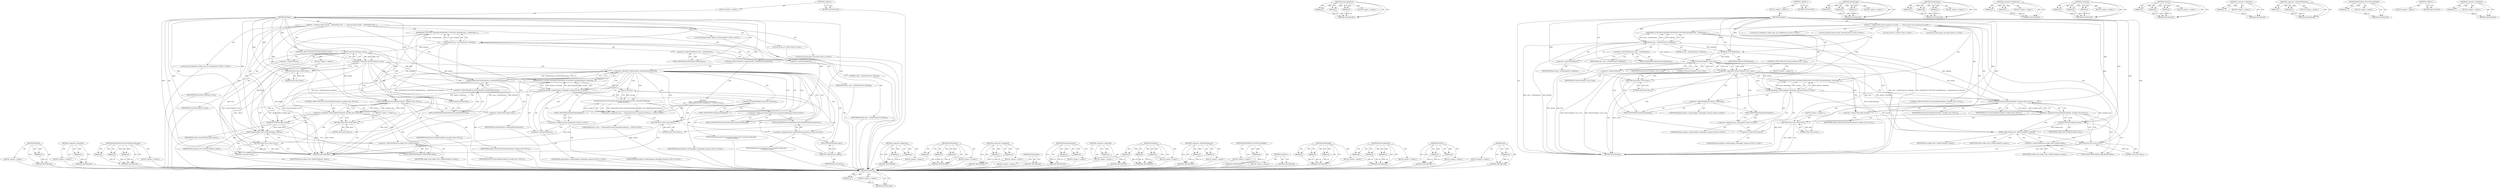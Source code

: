 digraph "&lt;operator&gt;.logicalNot" {
vulnerable_181 [label=<(METHOD,DCHECK)>];
vulnerable_182 [label=<(PARAM,p1)>];
vulnerable_183 [label=<(BLOCK,&lt;empty&gt;,&lt;empty&gt;)>];
vulnerable_184 [label=<(METHOD_RETURN,ANY)>];
vulnerable_132 [label=<(METHOD,&lt;operator&gt;.logicalNot)>];
vulnerable_133 [label=<(PARAM,p1)>];
vulnerable_134 [label=<(BLOCK,&lt;empty&gt;,&lt;empty&gt;)>];
vulnerable_135 [label=<(METHOD_RETURN,ANY)>];
vulnerable_154 [label=<(METHOD,ExtensionErrorUtils.FormatErrorMessage)>];
vulnerable_155 [label=<(PARAM,p1)>];
vulnerable_156 [label=<(PARAM,p2)>];
vulnerable_157 [label=<(PARAM,p3)>];
vulnerable_158 [label=<(BLOCK,&lt;empty&gt;,&lt;empty&gt;)>];
vulnerable_159 [label=<(METHOD_RETURN,ANY)>];
vulnerable_6 [label=<(METHOD,&lt;global&gt;)<SUB>1</SUB>>];
vulnerable_7 [label=<(BLOCK,&lt;empty&gt;,&lt;empty&gt;)<SUB>1</SUB>>];
vulnerable_8 [label=<(METHOD,RunImpl)<SUB>1</SUB>>];
vulnerable_9 [label=<(BLOCK,{
   DictionaryValue* details;
   EXTENSION_FUN...,{
   DictionaryValue* details;
   EXTENSION_FUN...)<SUB>1</SUB>>];
vulnerable_10 [label="<(LOCAL,DictionaryValue* details: DictionaryValue*)<SUB>2</SUB>>"];
vulnerable_11 [label=<(EXTENSION_FUNCTION_VALIDATE,EXTENSION_FUNCTION_VALIDATE(args_-&gt;GetDictionar...)<SUB>3</SUB>>];
vulnerable_12 [label=<(GetDictionary,args_-&gt;GetDictionary(0, &amp;details))<SUB>3</SUB>>];
vulnerable_13 [label=<(&lt;operator&gt;.indirectFieldAccess,args_-&gt;GetDictionary)<SUB>3</SUB>>];
vulnerable_14 [label=<(IDENTIFIER,args_,args_-&gt;GetDictionary(0, &amp;details))<SUB>3</SUB>>];
vulnerable_15 [label=<(FIELD_IDENTIFIER,GetDictionary,GetDictionary)<SUB>3</SUB>>];
vulnerable_16 [label=<(LITERAL,0,args_-&gt;GetDictionary(0, &amp;details))<SUB>3</SUB>>];
vulnerable_17 [label=<(&lt;operator&gt;.addressOf,&amp;details)<SUB>3</SUB>>];
vulnerable_18 [label=<(IDENTIFIER,details,args_-&gt;GetDictionary(0, &amp;details))<SUB>3</SUB>>];
vulnerable_19 [label="<(LOCAL,GURL url: GURL)<SUB>5</SUB>>"];
vulnerable_20 [label=<(CONTROL_STRUCTURE,IF,if (!ParseUrl(details, &amp;url)))<SUB>6</SUB>>];
vulnerable_21 [label=<(&lt;operator&gt;.logicalNot,!ParseUrl(details, &amp;url))<SUB>6</SUB>>];
vulnerable_22 [label=<(ParseUrl,ParseUrl(details, &amp;url))<SUB>6</SUB>>];
vulnerable_23 [label=<(IDENTIFIER,details,ParseUrl(details, &amp;url))<SUB>6</SUB>>];
vulnerable_24 [label=<(&lt;operator&gt;.addressOf,&amp;url)<SUB>6</SUB>>];
vulnerable_25 [label=<(IDENTIFIER,url,ParseUrl(details, &amp;url))<SUB>6</SUB>>];
vulnerable_26 [label=<(BLOCK,&lt;empty&gt;,&lt;empty&gt;)<SUB>7</SUB>>];
vulnerable_27 [label=<(RETURN,return false;,return false;)<SUB>7</SUB>>];
vulnerable_28 [label=<(LITERAL,false,return false;)<SUB>7</SUB>>];
vulnerable_29 [label=<(CONTROL_STRUCTURE,IF,if (!GetExtension()-&gt;HasHostPermission(url)))<SUB>8</SUB>>];
vulnerable_30 [label=<(&lt;operator&gt;.logicalNot,!GetExtension()-&gt;HasHostPermission(url))<SUB>8</SUB>>];
vulnerable_31 [label=<(HasHostPermission,GetExtension()-&gt;HasHostPermission(url))<SUB>8</SUB>>];
vulnerable_32 [label=<(&lt;operator&gt;.indirectFieldAccess,GetExtension()-&gt;HasHostPermission)<SUB>8</SUB>>];
vulnerable_33 [label=<(GetExtension,GetExtension())<SUB>8</SUB>>];
vulnerable_34 [label=<(FIELD_IDENTIFIER,HasHostPermission,HasHostPermission)<SUB>8</SUB>>];
vulnerable_35 [label=<(IDENTIFIER,url,GetExtension()-&gt;HasHostPermission(url))<SUB>8</SUB>>];
vulnerable_36 [label="<(BLOCK,{
    error_ = ExtensionErrorUtils::FormatError...,{
    error_ = ExtensionErrorUtils::FormatError...)<SUB>8</SUB>>"];
vulnerable_37 [label="<(&lt;operator&gt;.assignment,error_ = ExtensionErrorUtils::FormatErrorMessag...)<SUB>9</SUB>>"];
vulnerable_38 [label="<(IDENTIFIER,error_,error_ = ExtensionErrorUtils::FormatErrorMessag...)<SUB>9</SUB>>"];
vulnerable_39 [label="<(ExtensionErrorUtils.FormatErrorMessage,ExtensionErrorUtils::FormatErrorMessage(
      ...)<SUB>9</SUB>>"];
vulnerable_40 [label="<(&lt;operator&gt;.fieldAccess,ExtensionErrorUtils::FormatErrorMessage)<SUB>9</SUB>>"];
vulnerable_41 [label="<(IDENTIFIER,ExtensionErrorUtils,ExtensionErrorUtils::FormatErrorMessage(
      ...)<SUB>9</SUB>>"];
vulnerable_42 [label=<(FIELD_IDENTIFIER,FormatErrorMessage,FormatErrorMessage)<SUB>9</SUB>>];
vulnerable_43 [label="<(&lt;operator&gt;.fieldAccess,keys::kNoHostPermissionsError)<SUB>10</SUB>>"];
vulnerable_44 [label="<(IDENTIFIER,keys,ExtensionErrorUtils::FormatErrorMessage(
      ...)<SUB>10</SUB>>"];
vulnerable_45 [label=<(FIELD_IDENTIFIER,kNoHostPermissionsError,kNoHostPermissionsError)<SUB>10</SUB>>];
vulnerable_46 [label=<(spec,url.spec())<SUB>10</SUB>>];
vulnerable_47 [label=<(&lt;operator&gt;.fieldAccess,url.spec)<SUB>10</SUB>>];
vulnerable_48 [label=<(IDENTIFIER,url,url.spec())<SUB>10</SUB>>];
vulnerable_49 [label=<(FIELD_IDENTIFIER,spec,spec)<SUB>10</SUB>>];
vulnerable_50 [label=<(RETURN,return false;,return false;)<SUB>11</SUB>>];
vulnerable_51 [label=<(LITERAL,false,return false;)<SUB>11</SUB>>];
vulnerable_52 [label="<(LOCAL,std.string name: std.string)<SUB>14</SUB>>"];
vulnerable_53 [label=<(EXTENSION_FUNCTION_VALIDATE,EXTENSION_FUNCTION_VALIDATE(details-&gt;GetString(...)<SUB>15</SUB>>];
vulnerable_54 [label="<(GetString,details-&gt;GetString(keys::kNameKey, &amp;name))<SUB>15</SUB>>"];
vulnerable_55 [label=<(&lt;operator&gt;.indirectFieldAccess,details-&gt;GetString)<SUB>15</SUB>>];
vulnerable_56 [label="<(IDENTIFIER,details,details-&gt;GetString(keys::kNameKey, &amp;name))<SUB>15</SUB>>"];
vulnerable_57 [label=<(FIELD_IDENTIFIER,GetString,GetString)<SUB>15</SUB>>];
vulnerable_58 [label="<(&lt;operator&gt;.fieldAccess,keys::kNameKey)<SUB>15</SUB>>"];
vulnerable_59 [label="<(IDENTIFIER,keys,details-&gt;GetString(keys::kNameKey, &amp;name))<SUB>15</SUB>>"];
vulnerable_60 [label=<(FIELD_IDENTIFIER,kNameKey,kNameKey)<SUB>15</SUB>>];
vulnerable_61 [label=<(&lt;operator&gt;.addressOf,&amp;name)<SUB>15</SUB>>];
vulnerable_62 [label="<(IDENTIFIER,name,details-&gt;GetString(keys::kNameKey, &amp;name))<SUB>15</SUB>>"];
vulnerable_63 [label="<(LOCAL,net.CookieStore* cookie_store: net.CookieStore*)<SUB>17</SUB>>"];
vulnerable_64 [label=<(CONTROL_STRUCTURE,IF,if (!ParseCookieStore(details, &amp;cookie_store, NULL)))<SUB>18</SUB>>];
vulnerable_65 [label=<(&lt;operator&gt;.logicalNot,!ParseCookieStore(details, &amp;cookie_store, NULL))<SUB>18</SUB>>];
vulnerable_66 [label=<(ParseCookieStore,ParseCookieStore(details, &amp;cookie_store, NULL))<SUB>18</SUB>>];
vulnerable_67 [label=<(IDENTIFIER,details,ParseCookieStore(details, &amp;cookie_store, NULL))<SUB>18</SUB>>];
vulnerable_68 [label=<(&lt;operator&gt;.addressOf,&amp;cookie_store)<SUB>18</SUB>>];
vulnerable_69 [label=<(IDENTIFIER,cookie_store,ParseCookieStore(details, &amp;cookie_store, NULL))<SUB>18</SUB>>];
vulnerable_70 [label=<(IDENTIFIER,NULL,ParseCookieStore(details, &amp;cookie_store, NULL))<SUB>18</SUB>>];
vulnerable_71 [label=<(BLOCK,&lt;empty&gt;,&lt;empty&gt;)<SUB>19</SUB>>];
vulnerable_72 [label=<(RETURN,return false;,return false;)<SUB>19</SUB>>];
vulnerable_73 [label=<(LITERAL,false,return false;)<SUB>19</SUB>>];
vulnerable_74 [label=<(DCHECK,DCHECK(cookie_store))<SUB>20</SUB>>];
vulnerable_75 [label=<(IDENTIFIER,cookie_store,DCHECK(cookie_store))<SUB>20</SUB>>];
vulnerable_76 [label=<(DeleteCookie,cookie_store-&gt;DeleteCookie(url, name))<SUB>22</SUB>>];
vulnerable_77 [label=<(&lt;operator&gt;.indirectFieldAccess,cookie_store-&gt;DeleteCookie)<SUB>22</SUB>>];
vulnerable_78 [label=<(IDENTIFIER,cookie_store,cookie_store-&gt;DeleteCookie(url, name))<SUB>22</SUB>>];
vulnerable_79 [label=<(FIELD_IDENTIFIER,DeleteCookie,DeleteCookie)<SUB>22</SUB>>];
vulnerable_80 [label=<(IDENTIFIER,url,cookie_store-&gt;DeleteCookie(url, name))<SUB>22</SUB>>];
vulnerable_81 [label=<(IDENTIFIER,name,cookie_store-&gt;DeleteCookie(url, name))<SUB>22</SUB>>];
vulnerable_82 [label=<(RETURN,return true;,return true;)<SUB>23</SUB>>];
vulnerable_83 [label=<(LITERAL,true,return true;)<SUB>23</SUB>>];
vulnerable_84 [label=<(METHOD_RETURN,bool)<SUB>1</SUB>>];
vulnerable_86 [label=<(METHOD_RETURN,ANY)<SUB>1</SUB>>];
vulnerable_160 [label=<(METHOD,&lt;operator&gt;.fieldAccess)>];
vulnerable_161 [label=<(PARAM,p1)>];
vulnerable_162 [label=<(PARAM,p2)>];
vulnerable_163 [label=<(BLOCK,&lt;empty&gt;,&lt;empty&gt;)>];
vulnerable_164 [label=<(METHOD_RETURN,ANY)>];
vulnerable_117 [label=<(METHOD,GetDictionary)>];
vulnerable_118 [label=<(PARAM,p1)>];
vulnerable_119 [label=<(PARAM,p2)>];
vulnerable_120 [label=<(PARAM,p3)>];
vulnerable_121 [label=<(BLOCK,&lt;empty&gt;,&lt;empty&gt;)>];
vulnerable_122 [label=<(METHOD_RETURN,ANY)>];
vulnerable_149 [label=<(METHOD,&lt;operator&gt;.assignment)>];
vulnerable_150 [label=<(PARAM,p1)>];
vulnerable_151 [label=<(PARAM,p2)>];
vulnerable_152 [label=<(BLOCK,&lt;empty&gt;,&lt;empty&gt;)>];
vulnerable_153 [label=<(METHOD_RETURN,ANY)>];
vulnerable_146 [label=<(METHOD,GetExtension)>];
vulnerable_147 [label=<(BLOCK,&lt;empty&gt;,&lt;empty&gt;)>];
vulnerable_148 [label=<(METHOD_RETURN,ANY)>];
vulnerable_141 [label=<(METHOD,HasHostPermission)>];
vulnerable_142 [label=<(PARAM,p1)>];
vulnerable_143 [label=<(PARAM,p2)>];
vulnerable_144 [label=<(BLOCK,&lt;empty&gt;,&lt;empty&gt;)>];
vulnerable_145 [label=<(METHOD_RETURN,ANY)>];
vulnerable_128 [label=<(METHOD,&lt;operator&gt;.addressOf)>];
vulnerable_129 [label=<(PARAM,p1)>];
vulnerable_130 [label=<(BLOCK,&lt;empty&gt;,&lt;empty&gt;)>];
vulnerable_131 [label=<(METHOD_RETURN,ANY)>];
vulnerable_169 [label=<(METHOD,GetString)>];
vulnerable_170 [label=<(PARAM,p1)>];
vulnerable_171 [label=<(PARAM,p2)>];
vulnerable_172 [label=<(PARAM,p3)>];
vulnerable_173 [label=<(BLOCK,&lt;empty&gt;,&lt;empty&gt;)>];
vulnerable_174 [label=<(METHOD_RETURN,ANY)>];
vulnerable_123 [label=<(METHOD,&lt;operator&gt;.indirectFieldAccess)>];
vulnerable_124 [label=<(PARAM,p1)>];
vulnerable_125 [label=<(PARAM,p2)>];
vulnerable_126 [label=<(BLOCK,&lt;empty&gt;,&lt;empty&gt;)>];
vulnerable_127 [label=<(METHOD_RETURN,ANY)>];
vulnerable_113 [label=<(METHOD,EXTENSION_FUNCTION_VALIDATE)>];
vulnerable_114 [label=<(PARAM,p1)>];
vulnerable_115 [label=<(BLOCK,&lt;empty&gt;,&lt;empty&gt;)>];
vulnerable_116 [label=<(METHOD_RETURN,ANY)>];
vulnerable_107 [label=<(METHOD,&lt;global&gt;)<SUB>1</SUB>>];
vulnerable_108 [label=<(BLOCK,&lt;empty&gt;,&lt;empty&gt;)>];
vulnerable_109 [label=<(METHOD_RETURN,ANY)>];
vulnerable_185 [label=<(METHOD,DeleteCookie)>];
vulnerable_186 [label=<(PARAM,p1)>];
vulnerable_187 [label=<(PARAM,p2)>];
vulnerable_188 [label=<(PARAM,p3)>];
vulnerable_189 [label=<(BLOCK,&lt;empty&gt;,&lt;empty&gt;)>];
vulnerable_190 [label=<(METHOD_RETURN,ANY)>];
vulnerable_175 [label=<(METHOD,ParseCookieStore)>];
vulnerable_176 [label=<(PARAM,p1)>];
vulnerable_177 [label=<(PARAM,p2)>];
vulnerable_178 [label=<(PARAM,p3)>];
vulnerable_179 [label=<(BLOCK,&lt;empty&gt;,&lt;empty&gt;)>];
vulnerable_180 [label=<(METHOD_RETURN,ANY)>];
vulnerable_136 [label=<(METHOD,ParseUrl)>];
vulnerable_137 [label=<(PARAM,p1)>];
vulnerable_138 [label=<(PARAM,p2)>];
vulnerable_139 [label=<(BLOCK,&lt;empty&gt;,&lt;empty&gt;)>];
vulnerable_140 [label=<(METHOD_RETURN,ANY)>];
vulnerable_165 [label=<(METHOD,spec)>];
vulnerable_166 [label=<(PARAM,p1)>];
vulnerable_167 [label=<(BLOCK,&lt;empty&gt;,&lt;empty&gt;)>];
vulnerable_168 [label=<(METHOD_RETURN,ANY)>];
fixed_112 [label=<(METHOD,DCHECK)>];
fixed_113 [label=<(PARAM,p1)>];
fixed_114 [label=<(BLOCK,&lt;empty&gt;,&lt;empty&gt;)>];
fixed_115 [label=<(METHOD_RETURN,ANY)>];
fixed_137 [label=<(METHOD,ParseCookieStore)>];
fixed_138 [label=<(PARAM,p1)>];
fixed_139 [label=<(PARAM,p2)>];
fixed_140 [label=<(PARAM,p3)>];
fixed_141 [label=<(BLOCK,&lt;empty&gt;,&lt;empty&gt;)>];
fixed_142 [label=<(METHOD_RETURN,ANY)>];
fixed_6 [label=<(METHOD,&lt;global&gt;)<SUB>1</SUB>>];
fixed_7 [label=<(BLOCK,&lt;empty&gt;,&lt;empty&gt;)<SUB>1</SUB>>];
fixed_8 [label=<(METHOD,RunImpl)<SUB>1</SUB>>];
fixed_9 [label=<(BLOCK,{
  // Return false if the arguments are malfor...,{
  // Return false if the arguments are malfor...)<SUB>1</SUB>>];
fixed_10 [label="<(LOCAL,DictionaryValue* details: DictionaryValue*)<SUB>3</SUB>>"];
fixed_11 [label=<(EXTENSION_FUNCTION_VALIDATE,EXTENSION_FUNCTION_VALIDATE(args_-&gt;GetDictionar...)<SUB>4</SUB>>];
fixed_12 [label=<(GetDictionary,args_-&gt;GetDictionary(0, &amp;details))<SUB>4</SUB>>];
fixed_13 [label=<(&lt;operator&gt;.indirectFieldAccess,args_-&gt;GetDictionary)<SUB>4</SUB>>];
fixed_14 [label=<(IDENTIFIER,args_,args_-&gt;GetDictionary(0, &amp;details))<SUB>4</SUB>>];
fixed_15 [label=<(FIELD_IDENTIFIER,GetDictionary,GetDictionary)<SUB>4</SUB>>];
fixed_16 [label=<(LITERAL,0,args_-&gt;GetDictionary(0, &amp;details))<SUB>4</SUB>>];
fixed_17 [label=<(&lt;operator&gt;.addressOf,&amp;details)<SUB>4</SUB>>];
fixed_18 [label=<(IDENTIFIER,details,args_-&gt;GetDictionary(0, &amp;details))<SUB>4</SUB>>];
fixed_19 [label=<(DCHECK,DCHECK(details))<SUB>5</SUB>>];
fixed_20 [label=<(IDENTIFIER,details,DCHECK(details))<SUB>5</SUB>>];
fixed_21 [label="<(LOCAL,GURL url: GURL)<SUB>7</SUB>>"];
fixed_22 [label=<(CONTROL_STRUCTURE,IF,if (!ParseUrl(details, &amp;url, true)))<SUB>8</SUB>>];
fixed_23 [label=<(&lt;operator&gt;.logicalNot,!ParseUrl(details, &amp;url, true))<SUB>8</SUB>>];
fixed_24 [label=<(ParseUrl,ParseUrl(details, &amp;url, true))<SUB>8</SUB>>];
fixed_25 [label=<(IDENTIFIER,details,ParseUrl(details, &amp;url, true))<SUB>8</SUB>>];
fixed_26 [label=<(&lt;operator&gt;.addressOf,&amp;url)<SUB>8</SUB>>];
fixed_27 [label=<(IDENTIFIER,url,ParseUrl(details, &amp;url, true))<SUB>8</SUB>>];
fixed_28 [label=<(LITERAL,true,ParseUrl(details, &amp;url, true))<SUB>8</SUB>>];
fixed_29 [label=<(BLOCK,&lt;empty&gt;,&lt;empty&gt;)<SUB>9</SUB>>];
fixed_30 [label=<(RETURN,return false;,return false;)<SUB>9</SUB>>];
fixed_31 [label=<(LITERAL,false,return false;)<SUB>9</SUB>>];
fixed_32 [label="<(LOCAL,std.string name: std.string)<SUB>11</SUB>>"];
fixed_33 [label=<(EXTENSION_FUNCTION_VALIDATE,EXTENSION_FUNCTION_VALIDATE(details-&gt;GetString(...)<SUB>13</SUB>>];
fixed_34 [label="<(GetString,details-&gt;GetString(keys::kNameKey, &amp;name))<SUB>13</SUB>>"];
fixed_35 [label=<(&lt;operator&gt;.indirectFieldAccess,details-&gt;GetString)<SUB>13</SUB>>];
fixed_36 [label="<(IDENTIFIER,details,details-&gt;GetString(keys::kNameKey, &amp;name))<SUB>13</SUB>>"];
fixed_37 [label=<(FIELD_IDENTIFIER,GetString,GetString)<SUB>13</SUB>>];
fixed_38 [label="<(&lt;operator&gt;.fieldAccess,keys::kNameKey)<SUB>13</SUB>>"];
fixed_39 [label="<(IDENTIFIER,keys,details-&gt;GetString(keys::kNameKey, &amp;name))<SUB>13</SUB>>"];
fixed_40 [label=<(FIELD_IDENTIFIER,kNameKey,kNameKey)<SUB>13</SUB>>];
fixed_41 [label=<(&lt;operator&gt;.addressOf,&amp;name)<SUB>13</SUB>>];
fixed_42 [label="<(IDENTIFIER,name,details-&gt;GetString(keys::kNameKey, &amp;name))<SUB>13</SUB>>"];
fixed_43 [label="<(LOCAL,net.CookieStore* cookie_store: net.CookieStore*)<SUB>15</SUB>>"];
fixed_44 [label=<(CONTROL_STRUCTURE,IF,if (!ParseCookieStore(details, &amp;cookie_store, NULL)))<SUB>16</SUB>>];
fixed_45 [label=<(&lt;operator&gt;.logicalNot,!ParseCookieStore(details, &amp;cookie_store, NULL))<SUB>16</SUB>>];
fixed_46 [label=<(ParseCookieStore,ParseCookieStore(details, &amp;cookie_store, NULL))<SUB>16</SUB>>];
fixed_47 [label=<(IDENTIFIER,details,ParseCookieStore(details, &amp;cookie_store, NULL))<SUB>16</SUB>>];
fixed_48 [label=<(&lt;operator&gt;.addressOf,&amp;cookie_store)<SUB>16</SUB>>];
fixed_49 [label=<(IDENTIFIER,cookie_store,ParseCookieStore(details, &amp;cookie_store, NULL))<SUB>16</SUB>>];
fixed_50 [label=<(IDENTIFIER,NULL,ParseCookieStore(details, &amp;cookie_store, NULL))<SUB>16</SUB>>];
fixed_51 [label=<(BLOCK,&lt;empty&gt;,&lt;empty&gt;)<SUB>17</SUB>>];
fixed_52 [label=<(RETURN,return false;,return false;)<SUB>17</SUB>>];
fixed_53 [label=<(LITERAL,false,return false;)<SUB>17</SUB>>];
fixed_54 [label=<(DCHECK,DCHECK(cookie_store))<SUB>18</SUB>>];
fixed_55 [label=<(IDENTIFIER,cookie_store,DCHECK(cookie_store))<SUB>18</SUB>>];
fixed_56 [label=<(DeleteCookie,cookie_store-&gt;DeleteCookie(url, name))<SUB>20</SUB>>];
fixed_57 [label=<(&lt;operator&gt;.indirectFieldAccess,cookie_store-&gt;DeleteCookie)<SUB>20</SUB>>];
fixed_58 [label=<(IDENTIFIER,cookie_store,cookie_store-&gt;DeleteCookie(url, name))<SUB>20</SUB>>];
fixed_59 [label=<(FIELD_IDENTIFIER,DeleteCookie,DeleteCookie)<SUB>20</SUB>>];
fixed_60 [label=<(IDENTIFIER,url,cookie_store-&gt;DeleteCookie(url, name))<SUB>20</SUB>>];
fixed_61 [label=<(IDENTIFIER,name,cookie_store-&gt;DeleteCookie(url, name))<SUB>20</SUB>>];
fixed_62 [label=<(RETURN,return true;,return true;)<SUB>21</SUB>>];
fixed_63 [label=<(LITERAL,true,return true;)<SUB>21</SUB>>];
fixed_64 [label=<(METHOD_RETURN,bool)<SUB>1</SUB>>];
fixed_66 [label=<(METHOD_RETURN,ANY)<SUB>1</SUB>>];
fixed_143 [label=<(METHOD,DeleteCookie)>];
fixed_144 [label=<(PARAM,p1)>];
fixed_145 [label=<(PARAM,p2)>];
fixed_146 [label=<(PARAM,p3)>];
fixed_147 [label=<(BLOCK,&lt;empty&gt;,&lt;empty&gt;)>];
fixed_148 [label=<(METHOD_RETURN,ANY)>];
fixed_97 [label=<(METHOD,GetDictionary)>];
fixed_98 [label=<(PARAM,p1)>];
fixed_99 [label=<(PARAM,p2)>];
fixed_100 [label=<(PARAM,p3)>];
fixed_101 [label=<(BLOCK,&lt;empty&gt;,&lt;empty&gt;)>];
fixed_102 [label=<(METHOD_RETURN,ANY)>];
fixed_132 [label=<(METHOD,&lt;operator&gt;.fieldAccess)>];
fixed_133 [label=<(PARAM,p1)>];
fixed_134 [label=<(PARAM,p2)>];
fixed_135 [label=<(BLOCK,&lt;empty&gt;,&lt;empty&gt;)>];
fixed_136 [label=<(METHOD_RETURN,ANY)>];
fixed_126 [label=<(METHOD,GetString)>];
fixed_127 [label=<(PARAM,p1)>];
fixed_128 [label=<(PARAM,p2)>];
fixed_129 [label=<(PARAM,p3)>];
fixed_130 [label=<(BLOCK,&lt;empty&gt;,&lt;empty&gt;)>];
fixed_131 [label=<(METHOD_RETURN,ANY)>];
fixed_120 [label=<(METHOD,ParseUrl)>];
fixed_121 [label=<(PARAM,p1)>];
fixed_122 [label=<(PARAM,p2)>];
fixed_123 [label=<(PARAM,p3)>];
fixed_124 [label=<(BLOCK,&lt;empty&gt;,&lt;empty&gt;)>];
fixed_125 [label=<(METHOD_RETURN,ANY)>];
fixed_108 [label=<(METHOD,&lt;operator&gt;.addressOf)>];
fixed_109 [label=<(PARAM,p1)>];
fixed_110 [label=<(BLOCK,&lt;empty&gt;,&lt;empty&gt;)>];
fixed_111 [label=<(METHOD_RETURN,ANY)>];
fixed_103 [label=<(METHOD,&lt;operator&gt;.indirectFieldAccess)>];
fixed_104 [label=<(PARAM,p1)>];
fixed_105 [label=<(PARAM,p2)>];
fixed_106 [label=<(BLOCK,&lt;empty&gt;,&lt;empty&gt;)>];
fixed_107 [label=<(METHOD_RETURN,ANY)>];
fixed_93 [label=<(METHOD,EXTENSION_FUNCTION_VALIDATE)>];
fixed_94 [label=<(PARAM,p1)>];
fixed_95 [label=<(BLOCK,&lt;empty&gt;,&lt;empty&gt;)>];
fixed_96 [label=<(METHOD_RETURN,ANY)>];
fixed_87 [label=<(METHOD,&lt;global&gt;)<SUB>1</SUB>>];
fixed_88 [label=<(BLOCK,&lt;empty&gt;,&lt;empty&gt;)>];
fixed_89 [label=<(METHOD_RETURN,ANY)>];
fixed_116 [label=<(METHOD,&lt;operator&gt;.logicalNot)>];
fixed_117 [label=<(PARAM,p1)>];
fixed_118 [label=<(BLOCK,&lt;empty&gt;,&lt;empty&gt;)>];
fixed_119 [label=<(METHOD_RETURN,ANY)>];
vulnerable_181 -> vulnerable_182  [key=0, label="AST: "];
vulnerable_181 -> vulnerable_182  [key=1, label="DDG: "];
vulnerable_181 -> vulnerable_183  [key=0, label="AST: "];
vulnerable_181 -> vulnerable_184  [key=0, label="AST: "];
vulnerable_181 -> vulnerable_184  [key=1, label="CFG: "];
vulnerable_182 -> vulnerable_184  [key=0, label="DDG: p1"];
vulnerable_183 -> fixed_112  [key=0];
vulnerable_184 -> fixed_112  [key=0];
vulnerable_132 -> vulnerable_133  [key=0, label="AST: "];
vulnerable_132 -> vulnerable_133  [key=1, label="DDG: "];
vulnerable_132 -> vulnerable_134  [key=0, label="AST: "];
vulnerable_132 -> vulnerable_135  [key=0, label="AST: "];
vulnerable_132 -> vulnerable_135  [key=1, label="CFG: "];
vulnerable_133 -> vulnerable_135  [key=0, label="DDG: p1"];
vulnerable_134 -> fixed_112  [key=0];
vulnerable_135 -> fixed_112  [key=0];
vulnerable_154 -> vulnerable_155  [key=0, label="AST: "];
vulnerable_154 -> vulnerable_155  [key=1, label="DDG: "];
vulnerable_154 -> vulnerable_158  [key=0, label="AST: "];
vulnerable_154 -> vulnerable_156  [key=0, label="AST: "];
vulnerable_154 -> vulnerable_156  [key=1, label="DDG: "];
vulnerable_154 -> vulnerable_159  [key=0, label="AST: "];
vulnerable_154 -> vulnerable_159  [key=1, label="CFG: "];
vulnerable_154 -> vulnerable_157  [key=0, label="AST: "];
vulnerable_154 -> vulnerable_157  [key=1, label="DDG: "];
vulnerable_155 -> vulnerable_159  [key=0, label="DDG: p1"];
vulnerable_156 -> vulnerable_159  [key=0, label="DDG: p2"];
vulnerable_157 -> vulnerable_159  [key=0, label="DDG: p3"];
vulnerable_158 -> fixed_112  [key=0];
vulnerable_159 -> fixed_112  [key=0];
vulnerable_6 -> vulnerable_7  [key=0, label="AST: "];
vulnerable_6 -> vulnerable_86  [key=0, label="AST: "];
vulnerable_6 -> vulnerable_86  [key=1, label="CFG: "];
vulnerable_7 -> vulnerable_8  [key=0, label="AST: "];
vulnerable_8 -> vulnerable_9  [key=0, label="AST: "];
vulnerable_8 -> vulnerable_84  [key=0, label="AST: "];
vulnerable_8 -> vulnerable_15  [key=0, label="CFG: "];
vulnerable_8 -> vulnerable_82  [key=0, label="DDG: "];
vulnerable_8 -> vulnerable_74  [key=0, label="DDG: "];
vulnerable_8 -> vulnerable_76  [key=0, label="DDG: "];
vulnerable_8 -> vulnerable_83  [key=0, label="DDG: "];
vulnerable_8 -> vulnerable_12  [key=0, label="DDG: "];
vulnerable_8 -> vulnerable_27  [key=0, label="DDG: "];
vulnerable_8 -> vulnerable_50  [key=0, label="DDG: "];
vulnerable_8 -> vulnerable_54  [key=0, label="DDG: "];
vulnerable_8 -> vulnerable_72  [key=0, label="DDG: "];
vulnerable_8 -> vulnerable_22  [key=0, label="DDG: "];
vulnerable_8 -> vulnerable_28  [key=0, label="DDG: "];
vulnerable_8 -> vulnerable_31  [key=0, label="DDG: "];
vulnerable_8 -> vulnerable_51  [key=0, label="DDG: "];
vulnerable_8 -> vulnerable_66  [key=0, label="DDG: "];
vulnerable_8 -> vulnerable_73  [key=0, label="DDG: "];
vulnerable_9 -> vulnerable_10  [key=0, label="AST: "];
vulnerable_9 -> vulnerable_11  [key=0, label="AST: "];
vulnerable_9 -> vulnerable_19  [key=0, label="AST: "];
vulnerable_9 -> vulnerable_20  [key=0, label="AST: "];
vulnerable_9 -> vulnerable_29  [key=0, label="AST: "];
vulnerable_9 -> vulnerable_52  [key=0, label="AST: "];
vulnerable_9 -> vulnerable_53  [key=0, label="AST: "];
vulnerable_9 -> vulnerable_63  [key=0, label="AST: "];
vulnerable_9 -> vulnerable_64  [key=0, label="AST: "];
vulnerable_9 -> vulnerable_74  [key=0, label="AST: "];
vulnerable_9 -> vulnerable_76  [key=0, label="AST: "];
vulnerable_9 -> vulnerable_82  [key=0, label="AST: "];
vulnerable_10 -> fixed_112  [key=0];
vulnerable_11 -> vulnerable_12  [key=0, label="AST: "];
vulnerable_11 -> vulnerable_24  [key=0, label="CFG: "];
vulnerable_11 -> vulnerable_84  [key=0, label="DDG: args_-&gt;GetDictionary(0, &amp;details)"];
vulnerable_11 -> vulnerable_84  [key=1, label="DDG: EXTENSION_FUNCTION_VALIDATE(args_-&gt;GetDictionary(0, &amp;details))"];
vulnerable_12 -> vulnerable_13  [key=0, label="AST: "];
vulnerable_12 -> vulnerable_16  [key=0, label="AST: "];
vulnerable_12 -> vulnerable_17  [key=0, label="AST: "];
vulnerable_12 -> vulnerable_11  [key=0, label="CFG: "];
vulnerable_12 -> vulnerable_11  [key=1, label="DDG: args_-&gt;GetDictionary"];
vulnerable_12 -> vulnerable_11  [key=2, label="DDG: 0"];
vulnerable_12 -> vulnerable_11  [key=3, label="DDG: &amp;details"];
vulnerable_12 -> vulnerable_84  [key=0, label="DDG: args_-&gt;GetDictionary"];
vulnerable_12 -> vulnerable_84  [key=1, label="DDG: &amp;details"];
vulnerable_12 -> vulnerable_22  [key=0, label="DDG: &amp;details"];
vulnerable_12 -> vulnerable_66  [key=0, label="DDG: &amp;details"];
vulnerable_13 -> vulnerable_14  [key=0, label="AST: "];
vulnerable_13 -> vulnerable_15  [key=0, label="AST: "];
vulnerable_13 -> vulnerable_17  [key=0, label="CFG: "];
vulnerable_14 -> fixed_112  [key=0];
vulnerable_15 -> vulnerable_13  [key=0, label="CFG: "];
vulnerable_16 -> fixed_112  [key=0];
vulnerable_17 -> vulnerable_18  [key=0, label="AST: "];
vulnerable_17 -> vulnerable_12  [key=0, label="CFG: "];
vulnerable_18 -> fixed_112  [key=0];
vulnerable_19 -> fixed_112  [key=0];
vulnerable_20 -> vulnerable_21  [key=0, label="AST: "];
vulnerable_20 -> vulnerable_26  [key=0, label="AST: "];
vulnerable_21 -> vulnerable_22  [key=0, label="AST: "];
vulnerable_21 -> vulnerable_33  [key=0, label="CFG: "];
vulnerable_21 -> vulnerable_33  [key=1, label="CDG: "];
vulnerable_21 -> vulnerable_27  [key=0, label="CFG: "];
vulnerable_21 -> vulnerable_27  [key=1, label="CDG: "];
vulnerable_21 -> vulnerable_84  [key=0, label="DDG: ParseUrl(details, &amp;url)"];
vulnerable_21 -> vulnerable_84  [key=1, label="DDG: !ParseUrl(details, &amp;url)"];
vulnerable_21 -> vulnerable_30  [key=0, label="CDG: "];
vulnerable_21 -> vulnerable_34  [key=0, label="CDG: "];
vulnerable_21 -> vulnerable_32  [key=0, label="CDG: "];
vulnerable_21 -> vulnerable_31  [key=0, label="CDG: "];
vulnerable_22 -> vulnerable_23  [key=0, label="AST: "];
vulnerable_22 -> vulnerable_24  [key=0, label="AST: "];
vulnerable_22 -> vulnerable_21  [key=0, label="CFG: "];
vulnerable_22 -> vulnerable_21  [key=1, label="DDG: details"];
vulnerable_22 -> vulnerable_21  [key=2, label="DDG: &amp;url"];
vulnerable_22 -> vulnerable_84  [key=0, label="DDG: details"];
vulnerable_22 -> vulnerable_84  [key=1, label="DDG: &amp;url"];
vulnerable_22 -> vulnerable_76  [key=0, label="DDG: &amp;url"];
vulnerable_22 -> vulnerable_54  [key=0, label="DDG: details"];
vulnerable_22 -> vulnerable_31  [key=0, label="DDG: &amp;url"];
vulnerable_22 -> vulnerable_66  [key=0, label="DDG: details"];
vulnerable_23 -> fixed_112  [key=0];
vulnerable_24 -> vulnerable_25  [key=0, label="AST: "];
vulnerable_24 -> vulnerable_22  [key=0, label="CFG: "];
vulnerable_25 -> fixed_112  [key=0];
vulnerable_26 -> vulnerable_27  [key=0, label="AST: "];
vulnerable_27 -> vulnerable_28  [key=0, label="AST: "];
vulnerable_27 -> vulnerable_84  [key=0, label="CFG: "];
vulnerable_27 -> vulnerable_84  [key=1, label="DDG: &lt;RET&gt;"];
vulnerable_28 -> vulnerable_27  [key=0, label="DDG: false"];
vulnerable_29 -> vulnerable_30  [key=0, label="AST: "];
vulnerable_29 -> vulnerable_36  [key=0, label="AST: "];
vulnerable_30 -> vulnerable_31  [key=0, label="AST: "];
vulnerable_30 -> vulnerable_42  [key=0, label="CFG: "];
vulnerable_30 -> vulnerable_42  [key=1, label="CDG: "];
vulnerable_30 -> vulnerable_57  [key=0, label="CFG: "];
vulnerable_30 -> vulnerable_57  [key=1, label="CDG: "];
vulnerable_30 -> vulnerable_47  [key=0, label="CDG: "];
vulnerable_30 -> vulnerable_68  [key=0, label="CDG: "];
vulnerable_30 -> vulnerable_49  [key=0, label="CDG: "];
vulnerable_30 -> vulnerable_60  [key=0, label="CDG: "];
vulnerable_30 -> vulnerable_66  [key=0, label="CDG: "];
vulnerable_30 -> vulnerable_37  [key=0, label="CDG: "];
vulnerable_30 -> vulnerable_46  [key=0, label="CDG: "];
vulnerable_30 -> vulnerable_45  [key=0, label="CDG: "];
vulnerable_30 -> vulnerable_40  [key=0, label="CDG: "];
vulnerable_30 -> vulnerable_65  [key=0, label="CDG: "];
vulnerable_30 -> vulnerable_50  [key=0, label="CDG: "];
vulnerable_30 -> vulnerable_54  [key=0, label="CDG: "];
vulnerable_30 -> vulnerable_43  [key=0, label="CDG: "];
vulnerable_30 -> vulnerable_58  [key=0, label="CDG: "];
vulnerable_30 -> vulnerable_61  [key=0, label="CDG: "];
vulnerable_30 -> vulnerable_53  [key=0, label="CDG: "];
vulnerable_30 -> vulnerable_55  [key=0, label="CDG: "];
vulnerable_30 -> vulnerable_39  [key=0, label="CDG: "];
vulnerable_31 -> vulnerable_32  [key=0, label="AST: "];
vulnerable_31 -> vulnerable_35  [key=0, label="AST: "];
vulnerable_31 -> vulnerable_30  [key=0, label="CFG: "];
vulnerable_31 -> vulnerable_30  [key=1, label="DDG: GetExtension()-&gt;HasHostPermission"];
vulnerable_31 -> vulnerable_30  [key=2, label="DDG: url"];
vulnerable_31 -> vulnerable_76  [key=0, label="DDG: url"];
vulnerable_31 -> vulnerable_46  [key=0, label="DDG: url"];
vulnerable_32 -> vulnerable_33  [key=0, label="AST: "];
vulnerable_32 -> vulnerable_34  [key=0, label="AST: "];
vulnerable_32 -> vulnerable_31  [key=0, label="CFG: "];
vulnerable_33 -> vulnerable_34  [key=0, label="CFG: "];
vulnerable_34 -> vulnerable_32  [key=0, label="CFG: "];
vulnerable_35 -> fixed_112  [key=0];
vulnerable_36 -> vulnerable_37  [key=0, label="AST: "];
vulnerable_36 -> vulnerable_50  [key=0, label="AST: "];
vulnerable_37 -> vulnerable_38  [key=0, label="AST: "];
vulnerable_37 -> vulnerable_39  [key=0, label="AST: "];
vulnerable_37 -> vulnerable_50  [key=0, label="CFG: "];
vulnerable_37 -> vulnerable_84  [key=0, label="DDG: error_"];
vulnerable_38 -> fixed_112  [key=0];
vulnerable_39 -> vulnerable_40  [key=0, label="AST: "];
vulnerable_39 -> vulnerable_43  [key=0, label="AST: "];
vulnerable_39 -> vulnerable_46  [key=0, label="AST: "];
vulnerable_39 -> vulnerable_37  [key=0, label="CFG: "];
vulnerable_39 -> vulnerable_37  [key=1, label="DDG: ExtensionErrorUtils::FormatErrorMessage"];
vulnerable_39 -> vulnerable_37  [key=2, label="DDG: keys::kNoHostPermissionsError"];
vulnerable_39 -> vulnerable_37  [key=3, label="DDG: url.spec()"];
vulnerable_40 -> vulnerable_41  [key=0, label="AST: "];
vulnerable_40 -> vulnerable_42  [key=0, label="AST: "];
vulnerable_40 -> vulnerable_45  [key=0, label="CFG: "];
vulnerable_41 -> fixed_112  [key=0];
vulnerable_42 -> vulnerable_40  [key=0, label="CFG: "];
vulnerable_43 -> vulnerable_44  [key=0, label="AST: "];
vulnerable_43 -> vulnerable_45  [key=0, label="AST: "];
vulnerable_43 -> vulnerable_49  [key=0, label="CFG: "];
vulnerable_44 -> fixed_112  [key=0];
vulnerable_45 -> vulnerable_43  [key=0, label="CFG: "];
vulnerable_46 -> vulnerable_47  [key=0, label="AST: "];
vulnerable_46 -> vulnerable_39  [key=0, label="CFG: "];
vulnerable_46 -> vulnerable_39  [key=1, label="DDG: url.spec"];
vulnerable_47 -> vulnerable_48  [key=0, label="AST: "];
vulnerable_47 -> vulnerable_49  [key=0, label="AST: "];
vulnerable_47 -> vulnerable_46  [key=0, label="CFG: "];
vulnerable_48 -> fixed_112  [key=0];
vulnerable_49 -> vulnerable_47  [key=0, label="CFG: "];
vulnerable_50 -> vulnerable_51  [key=0, label="AST: "];
vulnerable_50 -> vulnerable_84  [key=0, label="CFG: "];
vulnerable_50 -> vulnerable_84  [key=1, label="DDG: &lt;RET&gt;"];
vulnerable_51 -> vulnerable_50  [key=0, label="DDG: false"];
vulnerable_52 -> fixed_112  [key=0];
vulnerable_53 -> vulnerable_54  [key=0, label="AST: "];
vulnerable_53 -> vulnerable_68  [key=0, label="CFG: "];
vulnerable_54 -> vulnerable_55  [key=0, label="AST: "];
vulnerable_54 -> vulnerable_58  [key=0, label="AST: "];
vulnerable_54 -> vulnerable_61  [key=0, label="AST: "];
vulnerable_54 -> vulnerable_53  [key=0, label="CFG: "];
vulnerable_54 -> vulnerable_53  [key=1, label="DDG: details-&gt;GetString"];
vulnerable_54 -> vulnerable_53  [key=2, label="DDG: keys::kNameKey"];
vulnerable_54 -> vulnerable_53  [key=3, label="DDG: &amp;name"];
vulnerable_54 -> vulnerable_76  [key=0, label="DDG: &amp;name"];
vulnerable_54 -> vulnerable_66  [key=0, label="DDG: details-&gt;GetString"];
vulnerable_55 -> vulnerable_56  [key=0, label="AST: "];
vulnerable_55 -> vulnerable_57  [key=0, label="AST: "];
vulnerable_55 -> vulnerable_60  [key=0, label="CFG: "];
vulnerable_56 -> fixed_112  [key=0];
vulnerable_57 -> vulnerable_55  [key=0, label="CFG: "];
vulnerable_58 -> vulnerable_59  [key=0, label="AST: "];
vulnerable_58 -> vulnerable_60  [key=0, label="AST: "];
vulnerable_58 -> vulnerable_61  [key=0, label="CFG: "];
vulnerable_59 -> fixed_112  [key=0];
vulnerable_60 -> vulnerable_58  [key=0, label="CFG: "];
vulnerable_61 -> vulnerable_62  [key=0, label="AST: "];
vulnerable_61 -> vulnerable_54  [key=0, label="CFG: "];
vulnerable_62 -> fixed_112  [key=0];
vulnerable_63 -> fixed_112  [key=0];
vulnerable_64 -> vulnerable_65  [key=0, label="AST: "];
vulnerable_64 -> vulnerable_71  [key=0, label="AST: "];
vulnerable_65 -> vulnerable_66  [key=0, label="AST: "];
vulnerable_65 -> vulnerable_72  [key=0, label="CFG: "];
vulnerable_65 -> vulnerable_72  [key=1, label="CDG: "];
vulnerable_65 -> vulnerable_74  [key=0, label="CFG: "];
vulnerable_65 -> vulnerable_74  [key=1, label="CDG: "];
vulnerable_65 -> vulnerable_77  [key=0, label="CDG: "];
vulnerable_65 -> vulnerable_76  [key=0, label="CDG: "];
vulnerable_65 -> vulnerable_82  [key=0, label="CDG: "];
vulnerable_65 -> vulnerable_79  [key=0, label="CDG: "];
vulnerable_66 -> vulnerable_67  [key=0, label="AST: "];
vulnerable_66 -> vulnerable_68  [key=0, label="AST: "];
vulnerable_66 -> vulnerable_70  [key=0, label="AST: "];
vulnerable_66 -> vulnerable_65  [key=0, label="CFG: "];
vulnerable_66 -> vulnerable_65  [key=1, label="DDG: details"];
vulnerable_66 -> vulnerable_65  [key=2, label="DDG: &amp;cookie_store"];
vulnerable_66 -> vulnerable_65  [key=3, label="DDG: NULL"];
vulnerable_66 -> vulnerable_84  [key=0, label="DDG: NULL"];
vulnerable_66 -> vulnerable_74  [key=0, label="DDG: &amp;cookie_store"];
vulnerable_67 -> fixed_112  [key=0];
vulnerable_68 -> vulnerable_69  [key=0, label="AST: "];
vulnerable_68 -> vulnerable_66  [key=0, label="CFG: "];
vulnerable_69 -> fixed_112  [key=0];
vulnerable_70 -> fixed_112  [key=0];
vulnerable_71 -> vulnerable_72  [key=0, label="AST: "];
vulnerable_72 -> vulnerable_73  [key=0, label="AST: "];
vulnerable_72 -> vulnerable_84  [key=0, label="CFG: "];
vulnerable_72 -> vulnerable_84  [key=1, label="DDG: &lt;RET&gt;"];
vulnerable_73 -> vulnerable_72  [key=0, label="DDG: false"];
vulnerable_74 -> vulnerable_75  [key=0, label="AST: "];
vulnerable_74 -> vulnerable_79  [key=0, label="CFG: "];
vulnerable_74 -> vulnerable_76  [key=0, label="DDG: cookie_store"];
vulnerable_75 -> fixed_112  [key=0];
vulnerable_76 -> vulnerable_77  [key=0, label="AST: "];
vulnerable_76 -> vulnerable_80  [key=0, label="AST: "];
vulnerable_76 -> vulnerable_81  [key=0, label="AST: "];
vulnerable_76 -> vulnerable_82  [key=0, label="CFG: "];
vulnerable_77 -> vulnerable_78  [key=0, label="AST: "];
vulnerable_77 -> vulnerable_79  [key=0, label="AST: "];
vulnerable_77 -> vulnerable_76  [key=0, label="CFG: "];
vulnerable_78 -> fixed_112  [key=0];
vulnerable_79 -> vulnerable_77  [key=0, label="CFG: "];
vulnerable_80 -> fixed_112  [key=0];
vulnerable_81 -> fixed_112  [key=0];
vulnerable_82 -> vulnerable_83  [key=0, label="AST: "];
vulnerable_82 -> vulnerable_84  [key=0, label="CFG: "];
vulnerable_82 -> vulnerable_84  [key=1, label="DDG: &lt;RET&gt;"];
vulnerable_83 -> vulnerable_82  [key=0, label="DDG: true"];
vulnerable_84 -> fixed_112  [key=0];
vulnerable_86 -> fixed_112  [key=0];
vulnerable_160 -> vulnerable_161  [key=0, label="AST: "];
vulnerable_160 -> vulnerable_161  [key=1, label="DDG: "];
vulnerable_160 -> vulnerable_163  [key=0, label="AST: "];
vulnerable_160 -> vulnerable_162  [key=0, label="AST: "];
vulnerable_160 -> vulnerable_162  [key=1, label="DDG: "];
vulnerable_160 -> vulnerable_164  [key=0, label="AST: "];
vulnerable_160 -> vulnerable_164  [key=1, label="CFG: "];
vulnerable_161 -> vulnerable_164  [key=0, label="DDG: p1"];
vulnerable_162 -> vulnerable_164  [key=0, label="DDG: p2"];
vulnerable_163 -> fixed_112  [key=0];
vulnerable_164 -> fixed_112  [key=0];
vulnerable_117 -> vulnerable_118  [key=0, label="AST: "];
vulnerable_117 -> vulnerable_118  [key=1, label="DDG: "];
vulnerable_117 -> vulnerable_121  [key=0, label="AST: "];
vulnerable_117 -> vulnerable_119  [key=0, label="AST: "];
vulnerable_117 -> vulnerable_119  [key=1, label="DDG: "];
vulnerable_117 -> vulnerable_122  [key=0, label="AST: "];
vulnerable_117 -> vulnerable_122  [key=1, label="CFG: "];
vulnerable_117 -> vulnerable_120  [key=0, label="AST: "];
vulnerable_117 -> vulnerable_120  [key=1, label="DDG: "];
vulnerable_118 -> vulnerable_122  [key=0, label="DDG: p1"];
vulnerable_119 -> vulnerable_122  [key=0, label="DDG: p2"];
vulnerable_120 -> vulnerable_122  [key=0, label="DDG: p3"];
vulnerable_121 -> fixed_112  [key=0];
vulnerable_122 -> fixed_112  [key=0];
vulnerable_149 -> vulnerable_150  [key=0, label="AST: "];
vulnerable_149 -> vulnerable_150  [key=1, label="DDG: "];
vulnerable_149 -> vulnerable_152  [key=0, label="AST: "];
vulnerable_149 -> vulnerable_151  [key=0, label="AST: "];
vulnerable_149 -> vulnerable_151  [key=1, label="DDG: "];
vulnerable_149 -> vulnerable_153  [key=0, label="AST: "];
vulnerable_149 -> vulnerable_153  [key=1, label="CFG: "];
vulnerable_150 -> vulnerable_153  [key=0, label="DDG: p1"];
vulnerable_151 -> vulnerable_153  [key=0, label="DDG: p2"];
vulnerable_152 -> fixed_112  [key=0];
vulnerable_153 -> fixed_112  [key=0];
vulnerable_146 -> vulnerable_147  [key=0, label="AST: "];
vulnerable_146 -> vulnerable_148  [key=0, label="AST: "];
vulnerable_146 -> vulnerable_148  [key=1, label="CFG: "];
vulnerable_147 -> fixed_112  [key=0];
vulnerable_148 -> fixed_112  [key=0];
vulnerable_141 -> vulnerable_142  [key=0, label="AST: "];
vulnerable_141 -> vulnerable_142  [key=1, label="DDG: "];
vulnerable_141 -> vulnerable_144  [key=0, label="AST: "];
vulnerable_141 -> vulnerable_143  [key=0, label="AST: "];
vulnerable_141 -> vulnerable_143  [key=1, label="DDG: "];
vulnerable_141 -> vulnerable_145  [key=0, label="AST: "];
vulnerable_141 -> vulnerable_145  [key=1, label="CFG: "];
vulnerable_142 -> vulnerable_145  [key=0, label="DDG: p1"];
vulnerable_143 -> vulnerable_145  [key=0, label="DDG: p2"];
vulnerable_144 -> fixed_112  [key=0];
vulnerable_145 -> fixed_112  [key=0];
vulnerable_128 -> vulnerable_129  [key=0, label="AST: "];
vulnerable_128 -> vulnerable_129  [key=1, label="DDG: "];
vulnerable_128 -> vulnerable_130  [key=0, label="AST: "];
vulnerable_128 -> vulnerable_131  [key=0, label="AST: "];
vulnerable_128 -> vulnerable_131  [key=1, label="CFG: "];
vulnerable_129 -> vulnerable_131  [key=0, label="DDG: p1"];
vulnerable_130 -> fixed_112  [key=0];
vulnerable_131 -> fixed_112  [key=0];
vulnerable_169 -> vulnerable_170  [key=0, label="AST: "];
vulnerable_169 -> vulnerable_170  [key=1, label="DDG: "];
vulnerable_169 -> vulnerable_173  [key=0, label="AST: "];
vulnerable_169 -> vulnerable_171  [key=0, label="AST: "];
vulnerable_169 -> vulnerable_171  [key=1, label="DDG: "];
vulnerable_169 -> vulnerable_174  [key=0, label="AST: "];
vulnerable_169 -> vulnerable_174  [key=1, label="CFG: "];
vulnerable_169 -> vulnerable_172  [key=0, label="AST: "];
vulnerable_169 -> vulnerable_172  [key=1, label="DDG: "];
vulnerable_170 -> vulnerable_174  [key=0, label="DDG: p1"];
vulnerable_171 -> vulnerable_174  [key=0, label="DDG: p2"];
vulnerable_172 -> vulnerable_174  [key=0, label="DDG: p3"];
vulnerable_173 -> fixed_112  [key=0];
vulnerable_174 -> fixed_112  [key=0];
vulnerable_123 -> vulnerable_124  [key=0, label="AST: "];
vulnerable_123 -> vulnerable_124  [key=1, label="DDG: "];
vulnerable_123 -> vulnerable_126  [key=0, label="AST: "];
vulnerable_123 -> vulnerable_125  [key=0, label="AST: "];
vulnerable_123 -> vulnerable_125  [key=1, label="DDG: "];
vulnerable_123 -> vulnerable_127  [key=0, label="AST: "];
vulnerable_123 -> vulnerable_127  [key=1, label="CFG: "];
vulnerable_124 -> vulnerable_127  [key=0, label="DDG: p1"];
vulnerable_125 -> vulnerable_127  [key=0, label="DDG: p2"];
vulnerable_126 -> fixed_112  [key=0];
vulnerable_127 -> fixed_112  [key=0];
vulnerable_113 -> vulnerable_114  [key=0, label="AST: "];
vulnerable_113 -> vulnerable_114  [key=1, label="DDG: "];
vulnerable_113 -> vulnerable_115  [key=0, label="AST: "];
vulnerable_113 -> vulnerable_116  [key=0, label="AST: "];
vulnerable_113 -> vulnerable_116  [key=1, label="CFG: "];
vulnerable_114 -> vulnerable_116  [key=0, label="DDG: p1"];
vulnerable_115 -> fixed_112  [key=0];
vulnerable_116 -> fixed_112  [key=0];
vulnerable_107 -> vulnerable_108  [key=0, label="AST: "];
vulnerable_107 -> vulnerable_109  [key=0, label="AST: "];
vulnerable_107 -> vulnerable_109  [key=1, label="CFG: "];
vulnerable_108 -> fixed_112  [key=0];
vulnerable_109 -> fixed_112  [key=0];
vulnerable_185 -> vulnerable_186  [key=0, label="AST: "];
vulnerable_185 -> vulnerable_186  [key=1, label="DDG: "];
vulnerable_185 -> vulnerable_189  [key=0, label="AST: "];
vulnerable_185 -> vulnerable_187  [key=0, label="AST: "];
vulnerable_185 -> vulnerable_187  [key=1, label="DDG: "];
vulnerable_185 -> vulnerable_190  [key=0, label="AST: "];
vulnerable_185 -> vulnerable_190  [key=1, label="CFG: "];
vulnerable_185 -> vulnerable_188  [key=0, label="AST: "];
vulnerable_185 -> vulnerable_188  [key=1, label="DDG: "];
vulnerable_186 -> vulnerable_190  [key=0, label="DDG: p1"];
vulnerable_187 -> vulnerable_190  [key=0, label="DDG: p2"];
vulnerable_188 -> vulnerable_190  [key=0, label="DDG: p3"];
vulnerable_189 -> fixed_112  [key=0];
vulnerable_190 -> fixed_112  [key=0];
vulnerable_175 -> vulnerable_176  [key=0, label="AST: "];
vulnerable_175 -> vulnerable_176  [key=1, label="DDG: "];
vulnerable_175 -> vulnerable_179  [key=0, label="AST: "];
vulnerable_175 -> vulnerable_177  [key=0, label="AST: "];
vulnerable_175 -> vulnerable_177  [key=1, label="DDG: "];
vulnerable_175 -> vulnerable_180  [key=0, label="AST: "];
vulnerable_175 -> vulnerable_180  [key=1, label="CFG: "];
vulnerable_175 -> vulnerable_178  [key=0, label="AST: "];
vulnerable_175 -> vulnerable_178  [key=1, label="DDG: "];
vulnerable_176 -> vulnerable_180  [key=0, label="DDG: p1"];
vulnerable_177 -> vulnerable_180  [key=0, label="DDG: p2"];
vulnerable_178 -> vulnerable_180  [key=0, label="DDG: p3"];
vulnerable_179 -> fixed_112  [key=0];
vulnerable_180 -> fixed_112  [key=0];
vulnerable_136 -> vulnerable_137  [key=0, label="AST: "];
vulnerable_136 -> vulnerable_137  [key=1, label="DDG: "];
vulnerable_136 -> vulnerable_139  [key=0, label="AST: "];
vulnerable_136 -> vulnerable_138  [key=0, label="AST: "];
vulnerable_136 -> vulnerable_138  [key=1, label="DDG: "];
vulnerable_136 -> vulnerable_140  [key=0, label="AST: "];
vulnerable_136 -> vulnerable_140  [key=1, label="CFG: "];
vulnerable_137 -> vulnerable_140  [key=0, label="DDG: p1"];
vulnerable_138 -> vulnerable_140  [key=0, label="DDG: p2"];
vulnerable_139 -> fixed_112  [key=0];
vulnerable_140 -> fixed_112  [key=0];
vulnerable_165 -> vulnerable_166  [key=0, label="AST: "];
vulnerable_165 -> vulnerable_166  [key=1, label="DDG: "];
vulnerable_165 -> vulnerable_167  [key=0, label="AST: "];
vulnerable_165 -> vulnerable_168  [key=0, label="AST: "];
vulnerable_165 -> vulnerable_168  [key=1, label="CFG: "];
vulnerable_166 -> vulnerable_168  [key=0, label="DDG: p1"];
vulnerable_167 -> fixed_112  [key=0];
vulnerable_168 -> fixed_112  [key=0];
fixed_112 -> fixed_113  [key=0, label="AST: "];
fixed_112 -> fixed_113  [key=1, label="DDG: "];
fixed_112 -> fixed_114  [key=0, label="AST: "];
fixed_112 -> fixed_115  [key=0, label="AST: "];
fixed_112 -> fixed_115  [key=1, label="CFG: "];
fixed_113 -> fixed_115  [key=0, label="DDG: p1"];
fixed_137 -> fixed_138  [key=0, label="AST: "];
fixed_137 -> fixed_138  [key=1, label="DDG: "];
fixed_137 -> fixed_141  [key=0, label="AST: "];
fixed_137 -> fixed_139  [key=0, label="AST: "];
fixed_137 -> fixed_139  [key=1, label="DDG: "];
fixed_137 -> fixed_142  [key=0, label="AST: "];
fixed_137 -> fixed_142  [key=1, label="CFG: "];
fixed_137 -> fixed_140  [key=0, label="AST: "];
fixed_137 -> fixed_140  [key=1, label="DDG: "];
fixed_138 -> fixed_142  [key=0, label="DDG: p1"];
fixed_139 -> fixed_142  [key=0, label="DDG: p2"];
fixed_140 -> fixed_142  [key=0, label="DDG: p3"];
fixed_6 -> fixed_7  [key=0, label="AST: "];
fixed_6 -> fixed_66  [key=0, label="AST: "];
fixed_6 -> fixed_66  [key=1, label="CFG: "];
fixed_7 -> fixed_8  [key=0, label="AST: "];
fixed_8 -> fixed_9  [key=0, label="AST: "];
fixed_8 -> fixed_64  [key=0, label="AST: "];
fixed_8 -> fixed_15  [key=0, label="CFG: "];
fixed_8 -> fixed_62  [key=0, label="DDG: "];
fixed_8 -> fixed_19  [key=0, label="DDG: "];
fixed_8 -> fixed_54  [key=0, label="DDG: "];
fixed_8 -> fixed_56  [key=0, label="DDG: "];
fixed_8 -> fixed_63  [key=0, label="DDG: "];
fixed_8 -> fixed_12  [key=0, label="DDG: "];
fixed_8 -> fixed_30  [key=0, label="DDG: "];
fixed_8 -> fixed_34  [key=0, label="DDG: "];
fixed_8 -> fixed_52  [key=0, label="DDG: "];
fixed_8 -> fixed_24  [key=0, label="DDG: "];
fixed_8 -> fixed_31  [key=0, label="DDG: "];
fixed_8 -> fixed_46  [key=0, label="DDG: "];
fixed_8 -> fixed_53  [key=0, label="DDG: "];
fixed_9 -> fixed_10  [key=0, label="AST: "];
fixed_9 -> fixed_11  [key=0, label="AST: "];
fixed_9 -> fixed_19  [key=0, label="AST: "];
fixed_9 -> fixed_21  [key=0, label="AST: "];
fixed_9 -> fixed_22  [key=0, label="AST: "];
fixed_9 -> fixed_32  [key=0, label="AST: "];
fixed_9 -> fixed_33  [key=0, label="AST: "];
fixed_9 -> fixed_43  [key=0, label="AST: "];
fixed_9 -> fixed_44  [key=0, label="AST: "];
fixed_9 -> fixed_54  [key=0, label="AST: "];
fixed_9 -> fixed_56  [key=0, label="AST: "];
fixed_9 -> fixed_62  [key=0, label="AST: "];
fixed_11 -> fixed_12  [key=0, label="AST: "];
fixed_11 -> fixed_19  [key=0, label="CFG: "];
fixed_11 -> fixed_64  [key=0, label="DDG: args_-&gt;GetDictionary(0, &amp;details)"];
fixed_11 -> fixed_64  [key=1, label="DDG: EXTENSION_FUNCTION_VALIDATE(args_-&gt;GetDictionary(0, &amp;details))"];
fixed_12 -> fixed_13  [key=0, label="AST: "];
fixed_12 -> fixed_16  [key=0, label="AST: "];
fixed_12 -> fixed_17  [key=0, label="AST: "];
fixed_12 -> fixed_11  [key=0, label="CFG: "];
fixed_12 -> fixed_11  [key=1, label="DDG: args_-&gt;GetDictionary"];
fixed_12 -> fixed_11  [key=2, label="DDG: 0"];
fixed_12 -> fixed_11  [key=3, label="DDG: &amp;details"];
fixed_12 -> fixed_64  [key=0, label="DDG: args_-&gt;GetDictionary"];
fixed_12 -> fixed_64  [key=1, label="DDG: &amp;details"];
fixed_12 -> fixed_19  [key=0, label="DDG: &amp;details"];
fixed_12 -> fixed_24  [key=0, label="DDG: &amp;details"];
fixed_12 -> fixed_46  [key=0, label="DDG: &amp;details"];
fixed_13 -> fixed_14  [key=0, label="AST: "];
fixed_13 -> fixed_15  [key=0, label="AST: "];
fixed_13 -> fixed_17  [key=0, label="CFG: "];
fixed_15 -> fixed_13  [key=0, label="CFG: "];
fixed_17 -> fixed_18  [key=0, label="AST: "];
fixed_17 -> fixed_12  [key=0, label="CFG: "];
fixed_19 -> fixed_20  [key=0, label="AST: "];
fixed_19 -> fixed_26  [key=0, label="CFG: "];
fixed_19 -> fixed_64  [key=0, label="DDG: DCHECK(details)"];
fixed_19 -> fixed_24  [key=0, label="DDG: details"];
fixed_22 -> fixed_23  [key=0, label="AST: "];
fixed_22 -> fixed_29  [key=0, label="AST: "];
fixed_23 -> fixed_24  [key=0, label="AST: "];
fixed_23 -> fixed_30  [key=0, label="CFG: "];
fixed_23 -> fixed_30  [key=1, label="CDG: "];
fixed_23 -> fixed_37  [key=0, label="CFG: "];
fixed_23 -> fixed_37  [key=1, label="CDG: "];
fixed_23 -> fixed_64  [key=0, label="DDG: ParseUrl(details, &amp;url, true)"];
fixed_23 -> fixed_64  [key=1, label="DDG: !ParseUrl(details, &amp;url, true)"];
fixed_23 -> fixed_34  [key=0, label="CDG: "];
fixed_23 -> fixed_48  [key=0, label="CDG: "];
fixed_23 -> fixed_33  [key=0, label="CDG: "];
fixed_23 -> fixed_46  [key=0, label="CDG: "];
fixed_23 -> fixed_38  [key=0, label="CDG: "];
fixed_23 -> fixed_41  [key=0, label="CDG: "];
fixed_23 -> fixed_45  [key=0, label="CDG: "];
fixed_23 -> fixed_40  [key=0, label="CDG: "];
fixed_23 -> fixed_35  [key=0, label="CDG: "];
fixed_24 -> fixed_25  [key=0, label="AST: "];
fixed_24 -> fixed_26  [key=0, label="AST: "];
fixed_24 -> fixed_28  [key=0, label="AST: "];
fixed_24 -> fixed_23  [key=0, label="CFG: "];
fixed_24 -> fixed_23  [key=1, label="DDG: details"];
fixed_24 -> fixed_23  [key=2, label="DDG: &amp;url"];
fixed_24 -> fixed_23  [key=3, label="DDG: true"];
fixed_24 -> fixed_64  [key=0, label="DDG: details"];
fixed_24 -> fixed_64  [key=1, label="DDG: &amp;url"];
fixed_24 -> fixed_56  [key=0, label="DDG: &amp;url"];
fixed_24 -> fixed_34  [key=0, label="DDG: details"];
fixed_24 -> fixed_46  [key=0, label="DDG: details"];
fixed_26 -> fixed_27  [key=0, label="AST: "];
fixed_26 -> fixed_24  [key=0, label="CFG: "];
fixed_29 -> fixed_30  [key=0, label="AST: "];
fixed_30 -> fixed_31  [key=0, label="AST: "];
fixed_30 -> fixed_64  [key=0, label="CFG: "];
fixed_30 -> fixed_64  [key=1, label="DDG: &lt;RET&gt;"];
fixed_31 -> fixed_30  [key=0, label="DDG: false"];
fixed_33 -> fixed_34  [key=0, label="AST: "];
fixed_33 -> fixed_48  [key=0, label="CFG: "];
fixed_34 -> fixed_35  [key=0, label="AST: "];
fixed_34 -> fixed_38  [key=0, label="AST: "];
fixed_34 -> fixed_41  [key=0, label="AST: "];
fixed_34 -> fixed_33  [key=0, label="CFG: "];
fixed_34 -> fixed_33  [key=1, label="DDG: details-&gt;GetString"];
fixed_34 -> fixed_33  [key=2, label="DDG: keys::kNameKey"];
fixed_34 -> fixed_33  [key=3, label="DDG: &amp;name"];
fixed_34 -> fixed_56  [key=0, label="DDG: &amp;name"];
fixed_34 -> fixed_46  [key=0, label="DDG: details-&gt;GetString"];
fixed_35 -> fixed_36  [key=0, label="AST: "];
fixed_35 -> fixed_37  [key=0, label="AST: "];
fixed_35 -> fixed_40  [key=0, label="CFG: "];
fixed_37 -> fixed_35  [key=0, label="CFG: "];
fixed_38 -> fixed_39  [key=0, label="AST: "];
fixed_38 -> fixed_40  [key=0, label="AST: "];
fixed_38 -> fixed_41  [key=0, label="CFG: "];
fixed_40 -> fixed_38  [key=0, label="CFG: "];
fixed_41 -> fixed_42  [key=0, label="AST: "];
fixed_41 -> fixed_34  [key=0, label="CFG: "];
fixed_44 -> fixed_45  [key=0, label="AST: "];
fixed_44 -> fixed_51  [key=0, label="AST: "];
fixed_45 -> fixed_46  [key=0, label="AST: "];
fixed_45 -> fixed_52  [key=0, label="CFG: "];
fixed_45 -> fixed_52  [key=1, label="CDG: "];
fixed_45 -> fixed_54  [key=0, label="CFG: "];
fixed_45 -> fixed_54  [key=1, label="CDG: "];
fixed_45 -> fixed_57  [key=0, label="CDG: "];
fixed_45 -> fixed_56  [key=0, label="CDG: "];
fixed_45 -> fixed_59  [key=0, label="CDG: "];
fixed_45 -> fixed_62  [key=0, label="CDG: "];
fixed_46 -> fixed_47  [key=0, label="AST: "];
fixed_46 -> fixed_48  [key=0, label="AST: "];
fixed_46 -> fixed_50  [key=0, label="AST: "];
fixed_46 -> fixed_45  [key=0, label="CFG: "];
fixed_46 -> fixed_45  [key=1, label="DDG: details"];
fixed_46 -> fixed_45  [key=2, label="DDG: &amp;cookie_store"];
fixed_46 -> fixed_45  [key=3, label="DDG: NULL"];
fixed_46 -> fixed_64  [key=0, label="DDG: NULL"];
fixed_46 -> fixed_54  [key=0, label="DDG: &amp;cookie_store"];
fixed_48 -> fixed_49  [key=0, label="AST: "];
fixed_48 -> fixed_46  [key=0, label="CFG: "];
fixed_51 -> fixed_52  [key=0, label="AST: "];
fixed_52 -> fixed_53  [key=0, label="AST: "];
fixed_52 -> fixed_64  [key=0, label="CFG: "];
fixed_52 -> fixed_64  [key=1, label="DDG: &lt;RET&gt;"];
fixed_53 -> fixed_52  [key=0, label="DDG: false"];
fixed_54 -> fixed_55  [key=0, label="AST: "];
fixed_54 -> fixed_59  [key=0, label="CFG: "];
fixed_54 -> fixed_56  [key=0, label="DDG: cookie_store"];
fixed_56 -> fixed_57  [key=0, label="AST: "];
fixed_56 -> fixed_60  [key=0, label="AST: "];
fixed_56 -> fixed_61  [key=0, label="AST: "];
fixed_56 -> fixed_62  [key=0, label="CFG: "];
fixed_57 -> fixed_58  [key=0, label="AST: "];
fixed_57 -> fixed_59  [key=0, label="AST: "];
fixed_57 -> fixed_56  [key=0, label="CFG: "];
fixed_59 -> fixed_57  [key=0, label="CFG: "];
fixed_62 -> fixed_63  [key=0, label="AST: "];
fixed_62 -> fixed_64  [key=0, label="CFG: "];
fixed_62 -> fixed_64  [key=1, label="DDG: &lt;RET&gt;"];
fixed_63 -> fixed_62  [key=0, label="DDG: true"];
fixed_143 -> fixed_144  [key=0, label="AST: "];
fixed_143 -> fixed_144  [key=1, label="DDG: "];
fixed_143 -> fixed_147  [key=0, label="AST: "];
fixed_143 -> fixed_145  [key=0, label="AST: "];
fixed_143 -> fixed_145  [key=1, label="DDG: "];
fixed_143 -> fixed_148  [key=0, label="AST: "];
fixed_143 -> fixed_148  [key=1, label="CFG: "];
fixed_143 -> fixed_146  [key=0, label="AST: "];
fixed_143 -> fixed_146  [key=1, label="DDG: "];
fixed_144 -> fixed_148  [key=0, label="DDG: p1"];
fixed_145 -> fixed_148  [key=0, label="DDG: p2"];
fixed_146 -> fixed_148  [key=0, label="DDG: p3"];
fixed_97 -> fixed_98  [key=0, label="AST: "];
fixed_97 -> fixed_98  [key=1, label="DDG: "];
fixed_97 -> fixed_101  [key=0, label="AST: "];
fixed_97 -> fixed_99  [key=0, label="AST: "];
fixed_97 -> fixed_99  [key=1, label="DDG: "];
fixed_97 -> fixed_102  [key=0, label="AST: "];
fixed_97 -> fixed_102  [key=1, label="CFG: "];
fixed_97 -> fixed_100  [key=0, label="AST: "];
fixed_97 -> fixed_100  [key=1, label="DDG: "];
fixed_98 -> fixed_102  [key=0, label="DDG: p1"];
fixed_99 -> fixed_102  [key=0, label="DDG: p2"];
fixed_100 -> fixed_102  [key=0, label="DDG: p3"];
fixed_132 -> fixed_133  [key=0, label="AST: "];
fixed_132 -> fixed_133  [key=1, label="DDG: "];
fixed_132 -> fixed_135  [key=0, label="AST: "];
fixed_132 -> fixed_134  [key=0, label="AST: "];
fixed_132 -> fixed_134  [key=1, label="DDG: "];
fixed_132 -> fixed_136  [key=0, label="AST: "];
fixed_132 -> fixed_136  [key=1, label="CFG: "];
fixed_133 -> fixed_136  [key=0, label="DDG: p1"];
fixed_134 -> fixed_136  [key=0, label="DDG: p2"];
fixed_126 -> fixed_127  [key=0, label="AST: "];
fixed_126 -> fixed_127  [key=1, label="DDG: "];
fixed_126 -> fixed_130  [key=0, label="AST: "];
fixed_126 -> fixed_128  [key=0, label="AST: "];
fixed_126 -> fixed_128  [key=1, label="DDG: "];
fixed_126 -> fixed_131  [key=0, label="AST: "];
fixed_126 -> fixed_131  [key=1, label="CFG: "];
fixed_126 -> fixed_129  [key=0, label="AST: "];
fixed_126 -> fixed_129  [key=1, label="DDG: "];
fixed_127 -> fixed_131  [key=0, label="DDG: p1"];
fixed_128 -> fixed_131  [key=0, label="DDG: p2"];
fixed_129 -> fixed_131  [key=0, label="DDG: p3"];
fixed_120 -> fixed_121  [key=0, label="AST: "];
fixed_120 -> fixed_121  [key=1, label="DDG: "];
fixed_120 -> fixed_124  [key=0, label="AST: "];
fixed_120 -> fixed_122  [key=0, label="AST: "];
fixed_120 -> fixed_122  [key=1, label="DDG: "];
fixed_120 -> fixed_125  [key=0, label="AST: "];
fixed_120 -> fixed_125  [key=1, label="CFG: "];
fixed_120 -> fixed_123  [key=0, label="AST: "];
fixed_120 -> fixed_123  [key=1, label="DDG: "];
fixed_121 -> fixed_125  [key=0, label="DDG: p1"];
fixed_122 -> fixed_125  [key=0, label="DDG: p2"];
fixed_123 -> fixed_125  [key=0, label="DDG: p3"];
fixed_108 -> fixed_109  [key=0, label="AST: "];
fixed_108 -> fixed_109  [key=1, label="DDG: "];
fixed_108 -> fixed_110  [key=0, label="AST: "];
fixed_108 -> fixed_111  [key=0, label="AST: "];
fixed_108 -> fixed_111  [key=1, label="CFG: "];
fixed_109 -> fixed_111  [key=0, label="DDG: p1"];
fixed_103 -> fixed_104  [key=0, label="AST: "];
fixed_103 -> fixed_104  [key=1, label="DDG: "];
fixed_103 -> fixed_106  [key=0, label="AST: "];
fixed_103 -> fixed_105  [key=0, label="AST: "];
fixed_103 -> fixed_105  [key=1, label="DDG: "];
fixed_103 -> fixed_107  [key=0, label="AST: "];
fixed_103 -> fixed_107  [key=1, label="CFG: "];
fixed_104 -> fixed_107  [key=0, label="DDG: p1"];
fixed_105 -> fixed_107  [key=0, label="DDG: p2"];
fixed_93 -> fixed_94  [key=0, label="AST: "];
fixed_93 -> fixed_94  [key=1, label="DDG: "];
fixed_93 -> fixed_95  [key=0, label="AST: "];
fixed_93 -> fixed_96  [key=0, label="AST: "];
fixed_93 -> fixed_96  [key=1, label="CFG: "];
fixed_94 -> fixed_96  [key=0, label="DDG: p1"];
fixed_87 -> fixed_88  [key=0, label="AST: "];
fixed_87 -> fixed_89  [key=0, label="AST: "];
fixed_87 -> fixed_89  [key=1, label="CFG: "];
fixed_116 -> fixed_117  [key=0, label="AST: "];
fixed_116 -> fixed_117  [key=1, label="DDG: "];
fixed_116 -> fixed_118  [key=0, label="AST: "];
fixed_116 -> fixed_119  [key=0, label="AST: "];
fixed_116 -> fixed_119  [key=1, label="CFG: "];
fixed_117 -> fixed_119  [key=0, label="DDG: p1"];
}
